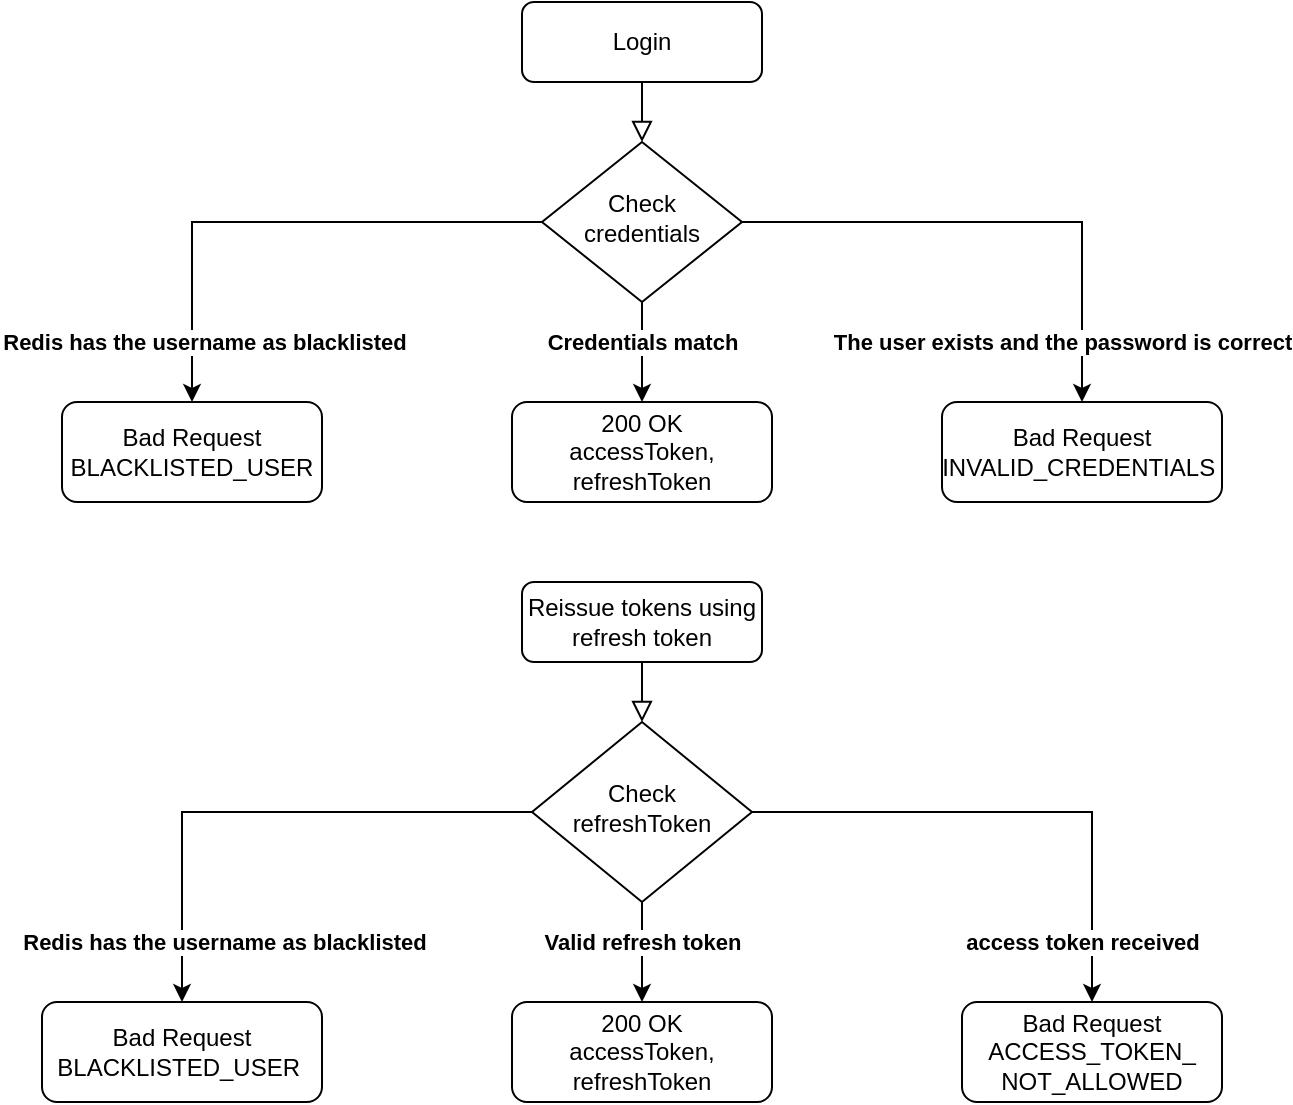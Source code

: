 <mxfile version="21.6.8" type="device">
  <diagram id="C5RBs43oDa-KdzZeNtuy" name="Page-1">
    <mxGraphModel dx="1379" dy="756" grid="1" gridSize="10" guides="1" tooltips="1" connect="1" arrows="1" fold="1" page="1" pageScale="1" pageWidth="827" pageHeight="1169" math="0" shadow="0">
      <root>
        <mxCell id="WIyWlLk6GJQsqaUBKTNV-0" />
        <mxCell id="WIyWlLk6GJQsqaUBKTNV-1" parent="WIyWlLk6GJQsqaUBKTNV-0" />
        <mxCell id="WIyWlLk6GJQsqaUBKTNV-2" value="" style="rounded=0;html=1;jettySize=auto;orthogonalLoop=1;fontSize=11;endArrow=block;endFill=0;endSize=8;strokeWidth=1;shadow=0;labelBackgroundColor=none;edgeStyle=orthogonalEdgeStyle;" parent="WIyWlLk6GJQsqaUBKTNV-1" source="WIyWlLk6GJQsqaUBKTNV-3" target="WIyWlLk6GJQsqaUBKTNV-6" edge="1">
          <mxGeometry relative="1" as="geometry" />
        </mxCell>
        <mxCell id="WIyWlLk6GJQsqaUBKTNV-3" value="Login" style="rounded=1;whiteSpace=wrap;html=1;fontSize=12;glass=0;strokeWidth=1;shadow=0;" parent="WIyWlLk6GJQsqaUBKTNV-1" vertex="1">
          <mxGeometry x="330" y="60" width="120" height="40" as="geometry" />
        </mxCell>
        <mxCell id="CuM33-86okwvFGSKFOXj-2" style="edgeStyle=orthogonalEdgeStyle;rounded=0;orthogonalLoop=1;jettySize=auto;html=1;entryX=0.5;entryY=0;entryDx=0;entryDy=0;" edge="1" parent="WIyWlLk6GJQsqaUBKTNV-1" source="WIyWlLk6GJQsqaUBKTNV-6" target="WIyWlLk6GJQsqaUBKTNV-7">
          <mxGeometry relative="1" as="geometry" />
        </mxCell>
        <mxCell id="CuM33-86okwvFGSKFOXj-3" value="&lt;b&gt;Redis has the username as blacklisted&lt;/b&gt;" style="edgeLabel;html=1;align=center;verticalAlign=middle;resizable=0;points=[];" vertex="1" connectable="0" parent="CuM33-86okwvFGSKFOXj-2">
          <mxGeometry x="-0.4" y="1" relative="1" as="geometry">
            <mxPoint x="-90" y="59" as="offset" />
          </mxGeometry>
        </mxCell>
        <mxCell id="CuM33-86okwvFGSKFOXj-5" style="edgeStyle=orthogonalEdgeStyle;rounded=0;orthogonalLoop=1;jettySize=auto;html=1;entryX=0.5;entryY=0;entryDx=0;entryDy=0;" edge="1" parent="WIyWlLk6GJQsqaUBKTNV-1" source="WIyWlLk6GJQsqaUBKTNV-6" target="CuM33-86okwvFGSKFOXj-4">
          <mxGeometry relative="1" as="geometry" />
        </mxCell>
        <mxCell id="CuM33-86okwvFGSKFOXj-6" value="&lt;b&gt;The user exists and the password is correct&lt;/b&gt;" style="edgeLabel;html=1;align=center;verticalAlign=middle;resizable=0;points=[];" vertex="1" connectable="0" parent="CuM33-86okwvFGSKFOXj-5">
          <mxGeometry x="-0.15" y="-3" relative="1" as="geometry">
            <mxPoint x="49" y="57" as="offset" />
          </mxGeometry>
        </mxCell>
        <mxCell id="CuM33-86okwvFGSKFOXj-8" style="edgeStyle=orthogonalEdgeStyle;rounded=0;orthogonalLoop=1;jettySize=auto;html=1;entryX=0.5;entryY=0;entryDx=0;entryDy=0;" edge="1" parent="WIyWlLk6GJQsqaUBKTNV-1" source="WIyWlLk6GJQsqaUBKTNV-6" target="CuM33-86okwvFGSKFOXj-7">
          <mxGeometry relative="1" as="geometry" />
        </mxCell>
        <mxCell id="CuM33-86okwvFGSKFOXj-9" value="&lt;b&gt;Credentials match&lt;/b&gt;" style="edgeLabel;html=1;align=center;verticalAlign=middle;resizable=0;points=[];" vertex="1" connectable="0" parent="CuM33-86okwvFGSKFOXj-8">
          <mxGeometry x="-0.44" y="-2" relative="1" as="geometry">
            <mxPoint x="2" y="6" as="offset" />
          </mxGeometry>
        </mxCell>
        <mxCell id="WIyWlLk6GJQsqaUBKTNV-6" value="Check credentials" style="rhombus;whiteSpace=wrap;html=1;shadow=0;fontFamily=Helvetica;fontSize=12;align=center;strokeWidth=1;spacing=6;spacingTop=-4;" parent="WIyWlLk6GJQsqaUBKTNV-1" vertex="1">
          <mxGeometry x="340" y="130" width="100" height="80" as="geometry" />
        </mxCell>
        <mxCell id="WIyWlLk6GJQsqaUBKTNV-7" value="Bad Request BLACKLISTED_USER" style="rounded=1;whiteSpace=wrap;html=1;fontSize=12;glass=0;strokeWidth=1;shadow=0;" parent="WIyWlLk6GJQsqaUBKTNV-1" vertex="1">
          <mxGeometry x="100" y="260" width="130" height="50" as="geometry" />
        </mxCell>
        <mxCell id="CuM33-86okwvFGSKFOXj-4" value="Bad Request&lt;br&gt;INVALID_CREDENTIALS&amp;nbsp;" style="rounded=1;whiteSpace=wrap;html=1;fontSize=12;glass=0;strokeWidth=1;shadow=0;" vertex="1" parent="WIyWlLk6GJQsqaUBKTNV-1">
          <mxGeometry x="540" y="260" width="140" height="50" as="geometry" />
        </mxCell>
        <mxCell id="CuM33-86okwvFGSKFOXj-7" value="200 OK&lt;br&gt;accessToken, refreshToken" style="rounded=1;whiteSpace=wrap;html=1;fontSize=12;glass=0;strokeWidth=1;shadow=0;" vertex="1" parent="WIyWlLk6GJQsqaUBKTNV-1">
          <mxGeometry x="325" y="260" width="130" height="50" as="geometry" />
        </mxCell>
        <mxCell id="CuM33-86okwvFGSKFOXj-10" value="" style="rounded=0;html=1;jettySize=auto;orthogonalLoop=1;fontSize=11;endArrow=block;endFill=0;endSize=8;strokeWidth=1;shadow=0;labelBackgroundColor=none;edgeStyle=orthogonalEdgeStyle;" edge="1" parent="WIyWlLk6GJQsqaUBKTNV-1" source="CuM33-86okwvFGSKFOXj-11" target="CuM33-86okwvFGSKFOXj-18">
          <mxGeometry relative="1" as="geometry" />
        </mxCell>
        <mxCell id="CuM33-86okwvFGSKFOXj-11" value="Reissue tokens using refresh token" style="rounded=1;whiteSpace=wrap;html=1;fontSize=12;glass=0;strokeWidth=1;shadow=0;" vertex="1" parent="WIyWlLk6GJQsqaUBKTNV-1">
          <mxGeometry x="330" y="350" width="120" height="40" as="geometry" />
        </mxCell>
        <mxCell id="CuM33-86okwvFGSKFOXj-12" style="edgeStyle=orthogonalEdgeStyle;rounded=0;orthogonalLoop=1;jettySize=auto;html=1;entryX=0.5;entryY=0;entryDx=0;entryDy=0;" edge="1" parent="WIyWlLk6GJQsqaUBKTNV-1" source="CuM33-86okwvFGSKFOXj-18" target="CuM33-86okwvFGSKFOXj-19">
          <mxGeometry relative="1" as="geometry" />
        </mxCell>
        <mxCell id="CuM33-86okwvFGSKFOXj-13" value="&lt;b&gt;access token received&lt;/b&gt;" style="edgeLabel;html=1;align=center;verticalAlign=middle;resizable=0;points=[];" vertex="1" connectable="0" parent="CuM33-86okwvFGSKFOXj-12">
          <mxGeometry x="-0.4" y="1" relative="1" as="geometry">
            <mxPoint x="85" y="66" as="offset" />
          </mxGeometry>
        </mxCell>
        <mxCell id="CuM33-86okwvFGSKFOXj-14" style="edgeStyle=orthogonalEdgeStyle;rounded=0;orthogonalLoop=1;jettySize=auto;html=1;entryX=0.5;entryY=0;entryDx=0;entryDy=0;" edge="1" parent="WIyWlLk6GJQsqaUBKTNV-1" source="CuM33-86okwvFGSKFOXj-18" target="CuM33-86okwvFGSKFOXj-20">
          <mxGeometry relative="1" as="geometry" />
        </mxCell>
        <mxCell id="CuM33-86okwvFGSKFOXj-15" value="&lt;b style=&quot;border-color: var(--border-color);&quot;&gt;Redis has the username as blacklisted&lt;/b&gt;" style="edgeLabel;html=1;align=center;verticalAlign=middle;resizable=0;points=[];" vertex="1" connectable="0" parent="CuM33-86okwvFGSKFOXj-14">
          <mxGeometry x="-0.15" y="-3" relative="1" as="geometry">
            <mxPoint x="-39" y="68" as="offset" />
          </mxGeometry>
        </mxCell>
        <mxCell id="CuM33-86okwvFGSKFOXj-16" style="edgeStyle=orthogonalEdgeStyle;rounded=0;orthogonalLoop=1;jettySize=auto;html=1;entryX=0.5;entryY=0;entryDx=0;entryDy=0;" edge="1" parent="WIyWlLk6GJQsqaUBKTNV-1" source="CuM33-86okwvFGSKFOXj-18" target="CuM33-86okwvFGSKFOXj-21">
          <mxGeometry relative="1" as="geometry" />
        </mxCell>
        <mxCell id="CuM33-86okwvFGSKFOXj-17" value="&lt;b&gt;Valid refresh token&lt;/b&gt;" style="edgeLabel;html=1;align=center;verticalAlign=middle;resizable=0;points=[];" vertex="1" connectable="0" parent="CuM33-86okwvFGSKFOXj-16">
          <mxGeometry x="-0.44" y="-2" relative="1" as="geometry">
            <mxPoint x="2" y="6" as="offset" />
          </mxGeometry>
        </mxCell>
        <mxCell id="CuM33-86okwvFGSKFOXj-18" value="Check refreshToken" style="rhombus;whiteSpace=wrap;html=1;shadow=0;fontFamily=Helvetica;fontSize=12;align=center;strokeWidth=1;spacing=6;spacingTop=-4;" vertex="1" parent="WIyWlLk6GJQsqaUBKTNV-1">
          <mxGeometry x="335" y="420" width="110" height="90" as="geometry" />
        </mxCell>
        <mxCell id="CuM33-86okwvFGSKFOXj-19" value="Bad Request&lt;br&gt;ACCESS_TOKEN_&lt;br&gt;NOT_ALLOWED" style="rounded=1;whiteSpace=wrap;html=1;fontSize=12;glass=0;strokeWidth=1;shadow=0;" vertex="1" parent="WIyWlLk6GJQsqaUBKTNV-1">
          <mxGeometry x="550" y="560" width="130" height="50" as="geometry" />
        </mxCell>
        <mxCell id="CuM33-86okwvFGSKFOXj-20" value="Bad Request&lt;br&gt;BLACKLISTED_USER&amp;nbsp;" style="rounded=1;whiteSpace=wrap;html=1;fontSize=12;glass=0;strokeWidth=1;shadow=0;" vertex="1" parent="WIyWlLk6GJQsqaUBKTNV-1">
          <mxGeometry x="90" y="560" width="140" height="50" as="geometry" />
        </mxCell>
        <mxCell id="CuM33-86okwvFGSKFOXj-21" value="200 OK&lt;br&gt;accessToken, refreshToken" style="rounded=1;whiteSpace=wrap;html=1;fontSize=12;glass=0;strokeWidth=1;shadow=0;" vertex="1" parent="WIyWlLk6GJQsqaUBKTNV-1">
          <mxGeometry x="325" y="560" width="130" height="50" as="geometry" />
        </mxCell>
      </root>
    </mxGraphModel>
  </diagram>
</mxfile>
